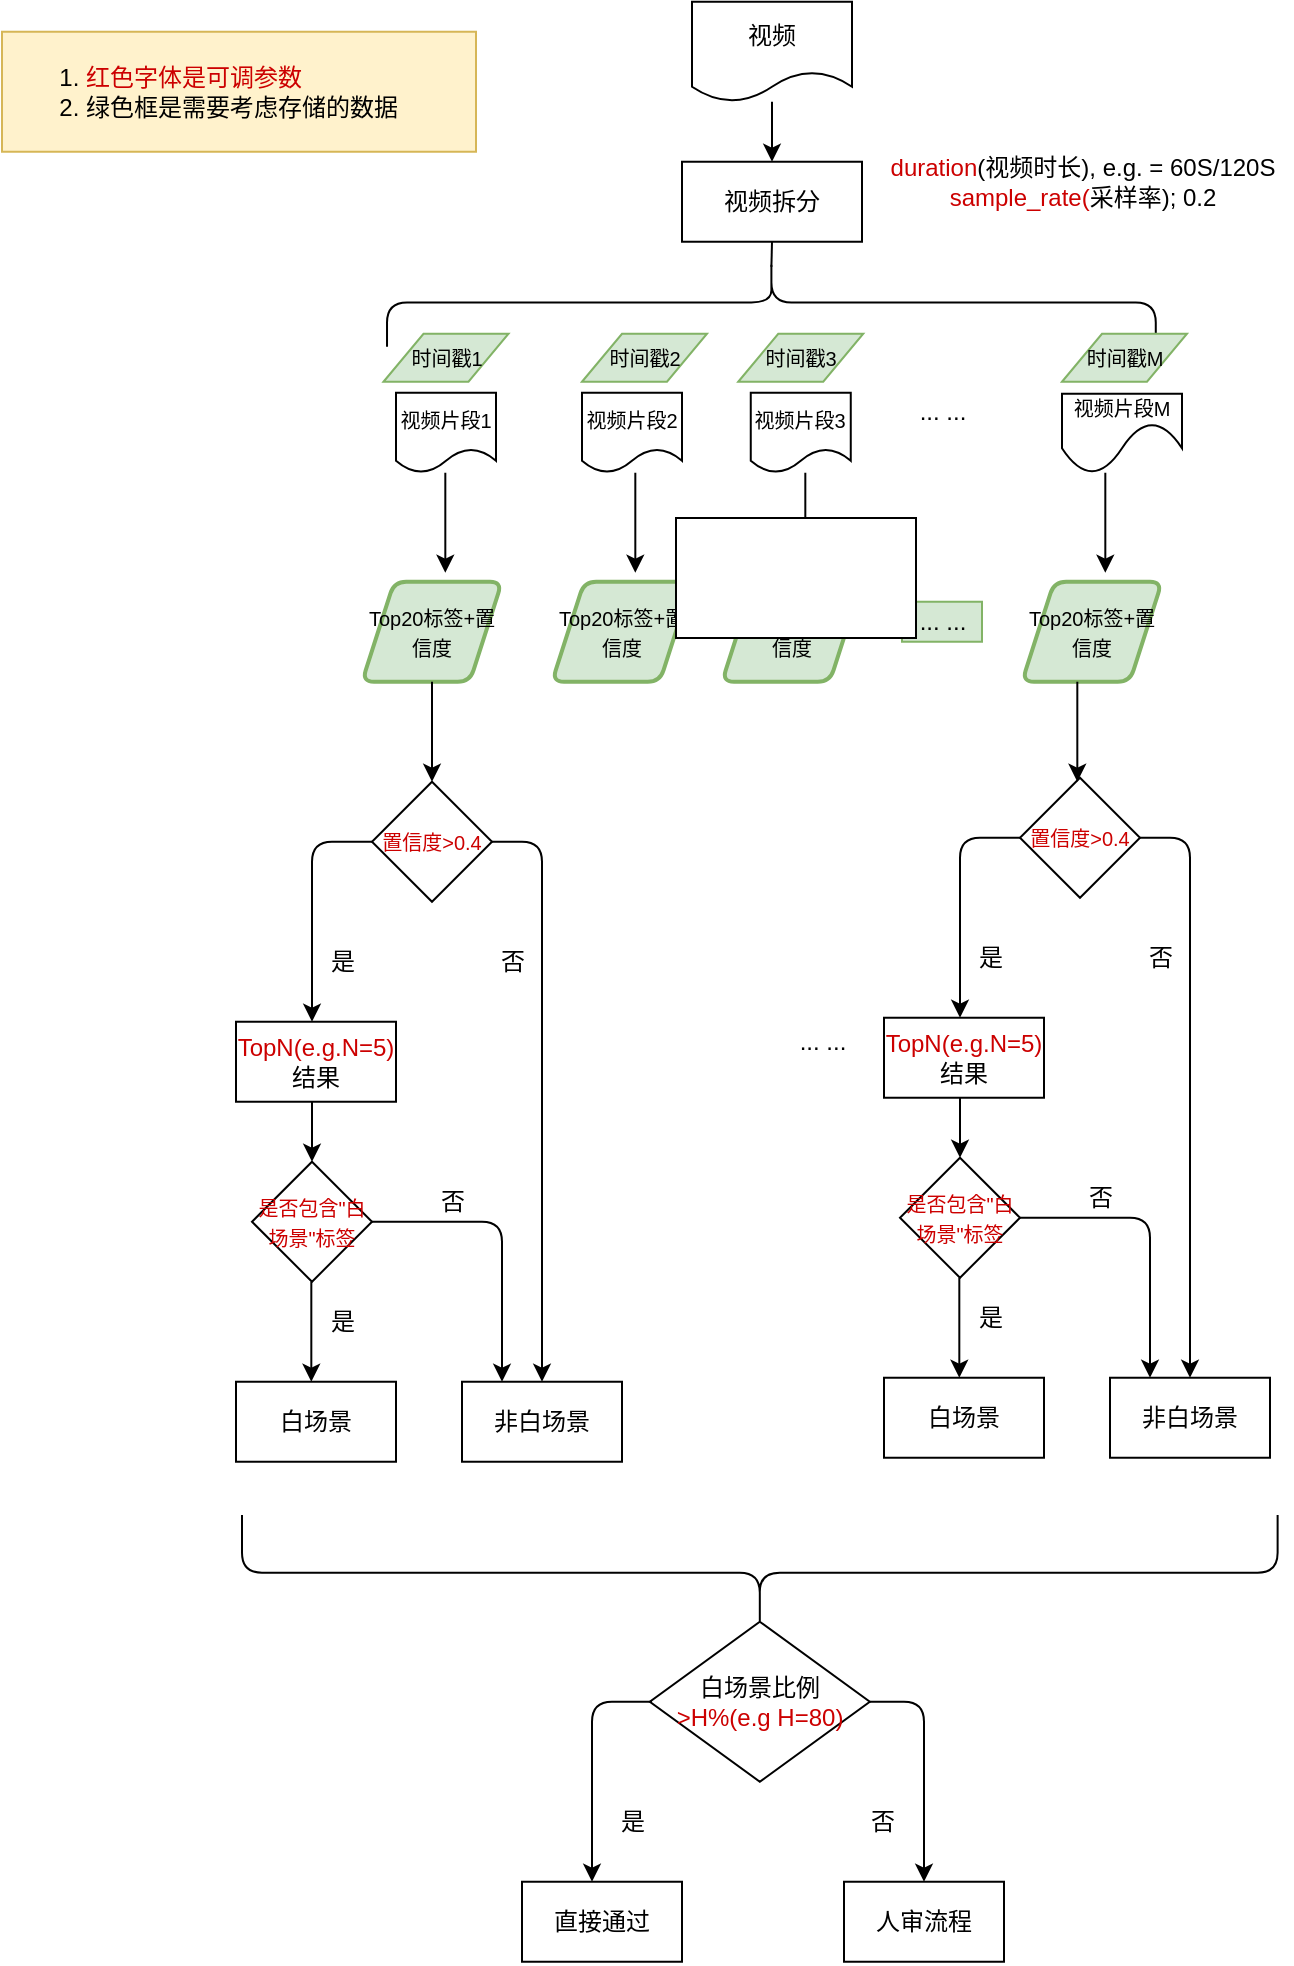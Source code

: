 <mxfile version="13.8.9-1" type="github">
  <diagram id="22Z9Jt0GZ31_iuqkjA3E" name="Page-1">
    <mxGraphModel dx="1355" dy="1874" grid="1" gridSize="10" guides="1" tooltips="1" connect="1" arrows="1" fold="1" page="1" pageScale="1" pageWidth="850" pageHeight="1100" math="0" shadow="0">
      <root>
        <mxCell id="0" />
        <mxCell id="1" parent="0" />
        <mxCell id="tQyNcPp7STeRihkDV-gq-1" value="" style="shape=curlyBracket;whiteSpace=wrap;html=1;rounded=1;rotation=-90;" vertex="1" parent="1">
          <mxGeometry x="373" y="-541.56" width="57.81" height="517.81" as="geometry" />
        </mxCell>
        <mxCell id="tQyNcPp7STeRihkDV-gq-2" value="视频" style="shape=document;whiteSpace=wrap;html=1;boundedLbl=1;" vertex="1" parent="1">
          <mxGeometry x="368" y="-1068.13" width="80" height="50" as="geometry" />
        </mxCell>
        <mxCell id="tQyNcPp7STeRihkDV-gq-3" value="&lt;font style=&quot;font-size: 10px&quot;&gt;视频片段1&lt;/font&gt;" style="shape=document;whiteSpace=wrap;html=1;boundedLbl=1;" vertex="1" parent="1">
          <mxGeometry x="220" y="-872.63" width="50" height="40" as="geometry" />
        </mxCell>
        <mxCell id="tQyNcPp7STeRihkDV-gq-4" value="&lt;font style=&quot;font-size: 10px&quot;&gt;视频片段2&lt;/font&gt;" style="shape=document;whiteSpace=wrap;html=1;boundedLbl=1;" vertex="1" parent="1">
          <mxGeometry x="313" y="-872.63" width="50" height="40" as="geometry" />
        </mxCell>
        <mxCell id="tQyNcPp7STeRihkDV-gq-5" value="&lt;font style=&quot;font-size: 10px&quot;&gt;视频片段3&lt;/font&gt;" style="shape=document;whiteSpace=wrap;html=1;boundedLbl=1;" vertex="1" parent="1">
          <mxGeometry x="397.38" y="-872.63" width="50" height="40" as="geometry" />
        </mxCell>
        <mxCell id="tQyNcPp7STeRihkDV-gq-6" value="&lt;font style=&quot;font-size: 10px&quot;&gt;视频片段M&lt;/font&gt;" style="shape=document;whiteSpace=wrap;html=1;boundedLbl=1;size=0.637;" vertex="1" parent="1">
          <mxGeometry x="553" y="-872.13" width="60" height="40" as="geometry" />
        </mxCell>
        <mxCell id="tQyNcPp7STeRihkDV-gq-7" value="... ..." style="text;html=1;resizable=0;autosize=1;align=center;verticalAlign=middle;points=[];fillColor=none;strokeColor=none;rounded=0;" vertex="1" parent="1">
          <mxGeometry x="473" y="-872.63" width="40" height="20" as="geometry" />
        </mxCell>
        <mxCell id="tQyNcPp7STeRihkDV-gq-8" style="edgeStyle=orthogonalEdgeStyle;rounded=0;orthogonalLoop=1;jettySize=auto;html=1;exitX=0.1;exitY=0.5;exitDx=0;exitDy=0;exitPerimeter=0;endArrow=none;endFill=0;entryX=0.5;entryY=1;entryDx=0;entryDy=0;" edge="1" parent="1" source="tQyNcPp7STeRihkDV-gq-9" target="tQyNcPp7STeRihkDV-gq-12">
          <mxGeometry relative="1" as="geometry">
            <mxPoint x="408" y="-888.13" as="targetPoint" />
          </mxGeometry>
        </mxCell>
        <mxCell id="tQyNcPp7STeRihkDV-gq-9" value="" style="shape=curlyBracket;whiteSpace=wrap;html=1;rounded=1;rotation=90;" vertex="1" parent="1">
          <mxGeometry x="385.51" y="-1110" width="44.38" height="384.38" as="geometry" />
        </mxCell>
        <mxCell id="tQyNcPp7STeRihkDV-gq-10" value="" style="endArrow=classic;html=1;" edge="1" parent="1">
          <mxGeometry width="50" height="50" relative="1" as="geometry">
            <mxPoint x="244.66" y="-832.63" as="sourcePoint" />
            <mxPoint x="244.66" y="-782.63" as="targetPoint" />
          </mxGeometry>
        </mxCell>
        <mxCell id="tQyNcPp7STeRihkDV-gq-11" value="&lt;font style=&quot;font-size: 10px&quot;&gt;Top20标签+置信度&lt;/font&gt;" style="shape=parallelogram;html=1;strokeWidth=2;perimeter=parallelogramPerimeter;whiteSpace=wrap;rounded=1;arcSize=12;size=0.23;fillColor=#d5e8d4;strokeColor=#82b366;" vertex="1" parent="1">
          <mxGeometry x="203" y="-778.13" width="70" height="50" as="geometry" />
        </mxCell>
        <mxCell id="tQyNcPp7STeRihkDV-gq-12" value="视频拆分" style="rounded=0;whiteSpace=wrap;html=1;" vertex="1" parent="1">
          <mxGeometry x="363" y="-988.13" width="90" height="40" as="geometry" />
        </mxCell>
        <mxCell id="tQyNcPp7STeRihkDV-gq-13" value="" style="endArrow=classic;html=1;entryX=0.5;entryY=0;entryDx=0;entryDy=0;" edge="1" parent="1" target="tQyNcPp7STeRihkDV-gq-12">
          <mxGeometry width="50" height="50" relative="1" as="geometry">
            <mxPoint x="408" y="-1018.13" as="sourcePoint" />
            <mxPoint x="458" y="-1068.13" as="targetPoint" />
          </mxGeometry>
        </mxCell>
        <mxCell id="tQyNcPp7STeRihkDV-gq-14" value="&lt;font&gt;&lt;font style=&quot;font-size: 12px&quot;&gt;&lt;font color=&quot;#cc0000&quot;&gt;duration&lt;/font&gt;(视频时长), e.g. = 60S/120S&lt;br&gt;&lt;font color=&quot;#cc0000&quot;&gt;sample_rate(&lt;/font&gt;采样率); 0.2&lt;/font&gt;&lt;br&gt;&lt;/font&gt;" style="text;html=1;resizable=0;autosize=1;align=center;verticalAlign=middle;points=[];fillColor=none;strokeColor=none;rounded=0;" vertex="1" parent="1">
          <mxGeometry x="458" y="-993.13" width="210" height="30" as="geometry" />
        </mxCell>
        <mxCell id="tQyNcPp7STeRihkDV-gq-15" value="" style="endArrow=classic;html=1;" edge="1" parent="1">
          <mxGeometry width="50" height="50" relative="1" as="geometry">
            <mxPoint x="339.66" y="-832.63" as="sourcePoint" />
            <mxPoint x="339.66" y="-782.63" as="targetPoint" />
          </mxGeometry>
        </mxCell>
        <mxCell id="tQyNcPp7STeRihkDV-gq-16" value="&lt;font style=&quot;font-size: 10px&quot;&gt;Top20标签&lt;/font&gt;&lt;span style=&quot;font-size: 10px&quot;&gt;+置信度&lt;/span&gt;" style="shape=parallelogram;html=1;strokeWidth=2;perimeter=parallelogramPerimeter;whiteSpace=wrap;rounded=1;arcSize=12;size=0.23;fillColor=#d5e8d4;strokeColor=#82b366;" vertex="1" parent="1">
          <mxGeometry x="298" y="-778.13" width="70" height="50" as="geometry" />
        </mxCell>
        <mxCell id="tQyNcPp7STeRihkDV-gq-17" value="" style="endArrow=classic;html=1;" edge="1" parent="1">
          <mxGeometry width="50" height="50" relative="1" as="geometry">
            <mxPoint x="424.66" y="-832.63" as="sourcePoint" />
            <mxPoint x="424.66" y="-782.63" as="targetPoint" />
          </mxGeometry>
        </mxCell>
        <mxCell id="tQyNcPp7STeRihkDV-gq-18" value="&lt;font style=&quot;font-size: 10px&quot;&gt;Top20标签&lt;/font&gt;&lt;span style=&quot;font-size: 10px&quot;&gt;+置信度&lt;/span&gt;" style="shape=parallelogram;html=1;strokeWidth=2;perimeter=parallelogramPerimeter;whiteSpace=wrap;rounded=1;arcSize=12;size=0.23;fillColor=#d5e8d4;strokeColor=#82b366;" vertex="1" parent="1">
          <mxGeometry x="383" y="-778.13" width="70" height="50" as="geometry" />
        </mxCell>
        <mxCell id="tQyNcPp7STeRihkDV-gq-19" value="" style="endArrow=classic;html=1;" edge="1" parent="1">
          <mxGeometry width="50" height="50" relative="1" as="geometry">
            <mxPoint x="574.66" y="-832.63" as="sourcePoint" />
            <mxPoint x="574.66" y="-782.63" as="targetPoint" />
          </mxGeometry>
        </mxCell>
        <mxCell id="tQyNcPp7STeRihkDV-gq-20" value="&lt;font style=&quot;font-size: 10px&quot;&gt;Top20标签&lt;/font&gt;&lt;span style=&quot;font-size: 10px&quot;&gt;+置信度&lt;/span&gt;" style="shape=parallelogram;html=1;strokeWidth=2;perimeter=parallelogramPerimeter;whiteSpace=wrap;rounded=1;arcSize=12;size=0.23;fillColor=#d5e8d4;strokeColor=#82b366;" vertex="1" parent="1">
          <mxGeometry x="533" y="-778.13" width="70" height="50" as="geometry" />
        </mxCell>
        <mxCell id="tQyNcPp7STeRihkDV-gq-21" value="&lt;font style=&quot;font-size: 10px&quot; color=&quot;#cc0000&quot;&gt;置信度&amp;gt;0.4&lt;/font&gt;" style="rhombus;whiteSpace=wrap;html=1;" vertex="1" parent="1">
          <mxGeometry x="208" y="-678.13" width="60" height="60" as="geometry" />
        </mxCell>
        <mxCell id="tQyNcPp7STeRihkDV-gq-22" value="" style="endArrow=classic;html=1;exitX=0.5;exitY=1;exitDx=0;exitDy=0;entryX=0.5;entryY=0;entryDx=0;entryDy=0;" edge="1" parent="1" source="tQyNcPp7STeRihkDV-gq-11" target="tQyNcPp7STeRihkDV-gq-21">
          <mxGeometry width="50" height="50" relative="1" as="geometry">
            <mxPoint x="254.66" y="-822.63" as="sourcePoint" />
            <mxPoint x="254.66" y="-772.63" as="targetPoint" />
          </mxGeometry>
        </mxCell>
        <mxCell id="tQyNcPp7STeRihkDV-gq-23" value="是" style="text;html=1;align=center;verticalAlign=middle;resizable=0;points=[];autosize=1;" vertex="1" parent="1">
          <mxGeometry x="178" y="-598.13" width="30" height="20" as="geometry" />
        </mxCell>
        <mxCell id="tQyNcPp7STeRihkDV-gq-24" value="否" style="text;html=1;align=center;verticalAlign=middle;resizable=0;points=[];autosize=1;" vertex="1" parent="1">
          <mxGeometry x="263" y="-598.13" width="30" height="20" as="geometry" />
        </mxCell>
        <mxCell id="tQyNcPp7STeRihkDV-gq-25" value="" style="edgeStyle=segmentEdgeStyle;endArrow=classic;html=1;" edge="1" parent="1">
          <mxGeometry width="50" height="50" relative="1" as="geometry">
            <mxPoint x="208" y="-648.13" as="sourcePoint" />
            <mxPoint x="178" y="-558.13" as="targetPoint" />
          </mxGeometry>
        </mxCell>
        <mxCell id="tQyNcPp7STeRihkDV-gq-26" value="" style="edgeStyle=segmentEdgeStyle;endArrow=classic;html=1;exitX=1;exitY=0.5;exitDx=0;exitDy=0;entryX=0.5;entryY=0;entryDx=0;entryDy=0;" edge="1" parent="1" source="tQyNcPp7STeRihkDV-gq-21" target="tQyNcPp7STeRihkDV-gq-33">
          <mxGeometry width="50" height="50" relative="1" as="geometry">
            <mxPoint x="323" y="-638.13" as="sourcePoint" />
            <mxPoint x="293" y="-428.13" as="targetPoint" />
            <Array as="points">
              <mxPoint x="293" y="-648.13" />
            </Array>
          </mxGeometry>
        </mxCell>
        <mxCell id="tQyNcPp7STeRihkDV-gq-27" value="&lt;font color=&quot;#cc0000&quot;&gt;TopN(e.g.N=5)&lt;br&gt;&lt;/font&gt;结果" style="rounded=0;whiteSpace=wrap;html=1;" vertex="1" parent="1">
          <mxGeometry x="140" y="-558.13" width="80" height="40" as="geometry" />
        </mxCell>
        <mxCell id="tQyNcPp7STeRihkDV-gq-28" value="白场景" style="rounded=0;whiteSpace=wrap;html=1;" vertex="1" parent="1">
          <mxGeometry x="140" y="-378.13" width="80" height="40" as="geometry" />
        </mxCell>
        <mxCell id="tQyNcPp7STeRihkDV-gq-29" value="&lt;font color=&quot;#cc0000&quot;&gt;&lt;span style=&quot;font-size: 10px&quot;&gt;是否包含&quot;白场景&quot;标签&lt;/span&gt;&lt;/font&gt;" style="rhombus;whiteSpace=wrap;html=1;" vertex="1" parent="1">
          <mxGeometry x="148" y="-488.13" width="60" height="60" as="geometry" />
        </mxCell>
        <mxCell id="tQyNcPp7STeRihkDV-gq-30" value="" style="endArrow=classic;html=1;exitX=0.5;exitY=1;exitDx=0;exitDy=0;" edge="1" parent="1">
          <mxGeometry width="50" height="50" relative="1" as="geometry">
            <mxPoint x="178" y="-518.13" as="sourcePoint" />
            <mxPoint x="178" y="-488.13" as="targetPoint" />
          </mxGeometry>
        </mxCell>
        <mxCell id="tQyNcPp7STeRihkDV-gq-31" value="" style="endArrow=classic;html=1;exitX=0.5;exitY=1;exitDx=0;exitDy=0;entryX=0.5;entryY=0;entryDx=0;entryDy=0;" edge="1" parent="1">
          <mxGeometry width="50" height="50" relative="1" as="geometry">
            <mxPoint x="177.66" y="-428.13" as="sourcePoint" />
            <mxPoint x="177.66" y="-378.13" as="targetPoint" />
          </mxGeometry>
        </mxCell>
        <mxCell id="tQyNcPp7STeRihkDV-gq-32" value="是" style="text;html=1;align=center;verticalAlign=middle;resizable=0;points=[];autosize=1;" vertex="1" parent="1">
          <mxGeometry x="178" y="-418.13" width="30" height="20" as="geometry" />
        </mxCell>
        <mxCell id="tQyNcPp7STeRihkDV-gq-33" value="非白场景" style="rounded=0;whiteSpace=wrap;html=1;" vertex="1" parent="1">
          <mxGeometry x="253" y="-378.13" width="80" height="40" as="geometry" />
        </mxCell>
        <mxCell id="tQyNcPp7STeRihkDV-gq-34" value="" style="edgeStyle=segmentEdgeStyle;endArrow=classic;html=1;exitX=1;exitY=0.5;exitDx=0;exitDy=0;entryX=0.25;entryY=0;entryDx=0;entryDy=0;" edge="1" parent="1" target="tQyNcPp7STeRihkDV-gq-33">
          <mxGeometry width="50" height="50" relative="1" as="geometry">
            <mxPoint x="208" y="-458.13" as="sourcePoint" />
            <mxPoint x="233" y="-238.13" as="targetPoint" />
          </mxGeometry>
        </mxCell>
        <mxCell id="tQyNcPp7STeRihkDV-gq-35" value="否" style="text;html=1;align=center;verticalAlign=middle;resizable=0;points=[];autosize=1;" vertex="1" parent="1">
          <mxGeometry x="233" y="-478.13" width="30" height="20" as="geometry" />
        </mxCell>
        <mxCell id="tQyNcPp7STeRihkDV-gq-36" value="... ..." style="text;html=1;resizable=0;autosize=1;align=center;verticalAlign=middle;points=[];fillColor=#d5e8d4;strokeColor=#82b366;rounded=0;" vertex="1" parent="1">
          <mxGeometry x="473" y="-768.13" width="40" height="20" as="geometry" />
        </mxCell>
        <mxCell id="tQyNcPp7STeRihkDV-gq-37" value="... ..." style="text;html=1;resizable=0;autosize=1;align=center;verticalAlign=middle;points=[];fillColor=none;strokeColor=none;rounded=0;" vertex="1" parent="1">
          <mxGeometry x="413" y="-558.13" width="40" height="20" as="geometry" />
        </mxCell>
        <mxCell id="tQyNcPp7STeRihkDV-gq-38" value="&lt;span style=&quot;color: rgb(204 , 0 , 0) ; font-size: 10px&quot;&gt;置信度&lt;/span&gt;&lt;font style=&quot;font-size: 10px&quot; color=&quot;#cc0000&quot;&gt;&amp;gt;0.4&lt;/font&gt;" style="rhombus;whiteSpace=wrap;html=1;" vertex="1" parent="1">
          <mxGeometry x="532" y="-680.13" width="60" height="60" as="geometry" />
        </mxCell>
        <mxCell id="tQyNcPp7STeRihkDV-gq-39" value="是" style="text;html=1;align=center;verticalAlign=middle;resizable=0;points=[];autosize=1;" vertex="1" parent="1">
          <mxGeometry x="502" y="-600.13" width="30" height="20" as="geometry" />
        </mxCell>
        <mxCell id="tQyNcPp7STeRihkDV-gq-40" value="否" style="text;html=1;align=center;verticalAlign=middle;resizable=0;points=[];autosize=1;" vertex="1" parent="1">
          <mxGeometry x="587" y="-600.13" width="30" height="20" as="geometry" />
        </mxCell>
        <mxCell id="tQyNcPp7STeRihkDV-gq-41" value="" style="edgeStyle=segmentEdgeStyle;endArrow=classic;html=1;" edge="1" parent="1">
          <mxGeometry width="50" height="50" relative="1" as="geometry">
            <mxPoint x="532" y="-650.13" as="sourcePoint" />
            <mxPoint x="502" y="-560.13" as="targetPoint" />
          </mxGeometry>
        </mxCell>
        <mxCell id="tQyNcPp7STeRihkDV-gq-42" value="" style="edgeStyle=segmentEdgeStyle;endArrow=classic;html=1;exitX=1;exitY=0.5;exitDx=0;exitDy=0;entryX=0.5;entryY=0;entryDx=0;entryDy=0;" edge="1" parent="1" source="tQyNcPp7STeRihkDV-gq-38" target="tQyNcPp7STeRihkDV-gq-49">
          <mxGeometry width="50" height="50" relative="1" as="geometry">
            <mxPoint x="647" y="-640.13" as="sourcePoint" />
            <mxPoint x="617" y="-430.13" as="targetPoint" />
            <Array as="points">
              <mxPoint x="617" y="-650.13" />
            </Array>
          </mxGeometry>
        </mxCell>
        <mxCell id="tQyNcPp7STeRihkDV-gq-43" value="&lt;font color=&quot;#cc0000&quot;&gt;TopN(e.g.N=5)&lt;br&gt;&lt;/font&gt;结果" style="rounded=0;whiteSpace=wrap;html=1;" vertex="1" parent="1">
          <mxGeometry x="464" y="-560.13" width="80" height="40" as="geometry" />
        </mxCell>
        <mxCell id="tQyNcPp7STeRihkDV-gq-44" value="白场景" style="rounded=0;whiteSpace=wrap;html=1;" vertex="1" parent="1">
          <mxGeometry x="464" y="-380.13" width="80" height="40" as="geometry" />
        </mxCell>
        <mxCell id="tQyNcPp7STeRihkDV-gq-45" value="&lt;font color=&quot;#cc0000&quot;&gt;&lt;span style=&quot;font-size: 10px&quot;&gt;是否包含&quot;白场景&quot;标签&lt;/span&gt;&lt;/font&gt;" style="rhombus;whiteSpace=wrap;html=1;" vertex="1" parent="1">
          <mxGeometry x="472" y="-490.13" width="60" height="60" as="geometry" />
        </mxCell>
        <mxCell id="tQyNcPp7STeRihkDV-gq-46" value="" style="endArrow=classic;html=1;exitX=0.5;exitY=1;exitDx=0;exitDy=0;" edge="1" parent="1">
          <mxGeometry width="50" height="50" relative="1" as="geometry">
            <mxPoint x="502" y="-520.13" as="sourcePoint" />
            <mxPoint x="502" y="-490.13" as="targetPoint" />
          </mxGeometry>
        </mxCell>
        <mxCell id="tQyNcPp7STeRihkDV-gq-47" value="" style="endArrow=classic;html=1;exitX=0.5;exitY=1;exitDx=0;exitDy=0;entryX=0.5;entryY=0;entryDx=0;entryDy=0;" edge="1" parent="1">
          <mxGeometry width="50" height="50" relative="1" as="geometry">
            <mxPoint x="501.66" y="-430.13" as="sourcePoint" />
            <mxPoint x="501.66" y="-380.13" as="targetPoint" />
          </mxGeometry>
        </mxCell>
        <mxCell id="tQyNcPp7STeRihkDV-gq-48" value="是" style="text;html=1;align=center;verticalAlign=middle;resizable=0;points=[];autosize=1;" vertex="1" parent="1">
          <mxGeometry x="502" y="-420.13" width="30" height="20" as="geometry" />
        </mxCell>
        <mxCell id="tQyNcPp7STeRihkDV-gq-49" value="非白场景" style="rounded=0;whiteSpace=wrap;html=1;" vertex="1" parent="1">
          <mxGeometry x="577" y="-380.13" width="80" height="40" as="geometry" />
        </mxCell>
        <mxCell id="tQyNcPp7STeRihkDV-gq-50" value="" style="edgeStyle=segmentEdgeStyle;endArrow=classic;html=1;exitX=1;exitY=0.5;exitDx=0;exitDy=0;entryX=0.25;entryY=0;entryDx=0;entryDy=0;" edge="1" parent="1" target="tQyNcPp7STeRihkDV-gq-49">
          <mxGeometry width="50" height="50" relative="1" as="geometry">
            <mxPoint x="532" y="-460.13" as="sourcePoint" />
            <mxPoint x="557" y="-240.13" as="targetPoint" />
          </mxGeometry>
        </mxCell>
        <mxCell id="tQyNcPp7STeRihkDV-gq-51" value="否" style="text;html=1;align=center;verticalAlign=middle;resizable=0;points=[];autosize=1;" vertex="1" parent="1">
          <mxGeometry x="557" y="-480.13" width="30" height="20" as="geometry" />
        </mxCell>
        <mxCell id="tQyNcPp7STeRihkDV-gq-52" value="" style="endArrow=classic;html=1;exitX=0.5;exitY=1;exitDx=0;exitDy=0;entryX=0.5;entryY=0;entryDx=0;entryDy=0;" edge="1" parent="1">
          <mxGeometry width="50" height="50" relative="1" as="geometry">
            <mxPoint x="560.66" y="-728.13" as="sourcePoint" />
            <mxPoint x="560.66" y="-678.13" as="targetPoint" />
          </mxGeometry>
        </mxCell>
        <mxCell id="tQyNcPp7STeRihkDV-gq-53" value="白场景比例&lt;br&gt;&lt;font color=&quot;#cc0000&quot;&gt;&amp;gt;H%(e.g H=80)&lt;/font&gt;" style="rhombus;whiteSpace=wrap;html=1;" vertex="1" parent="1">
          <mxGeometry x="346.91" y="-258.13" width="110" height="80" as="geometry" />
        </mxCell>
        <mxCell id="tQyNcPp7STeRihkDV-gq-54" value="是" style="text;html=1;align=center;verticalAlign=middle;resizable=0;points=[];autosize=1;" vertex="1" parent="1">
          <mxGeometry x="323.0" y="-168.13" width="30" height="20" as="geometry" />
        </mxCell>
        <mxCell id="tQyNcPp7STeRihkDV-gq-55" value="直接通过" style="rounded=0;whiteSpace=wrap;html=1;" vertex="1" parent="1">
          <mxGeometry x="283" y="-128.13" width="80" height="40" as="geometry" />
        </mxCell>
        <mxCell id="tQyNcPp7STeRihkDV-gq-56" value="" style="edgeStyle=segmentEdgeStyle;endArrow=classic;html=1;exitX=1;exitY=0.5;exitDx=0;exitDy=0;" edge="1" parent="1" target="tQyNcPp7STeRihkDV-gq-59">
          <mxGeometry width="50" height="50" relative="1" as="geometry">
            <mxPoint x="456.91" y="-218.13" as="sourcePoint" />
            <mxPoint x="521.91" y="-138.13" as="targetPoint" />
          </mxGeometry>
        </mxCell>
        <mxCell id="tQyNcPp7STeRihkDV-gq-57" value="" style="edgeStyle=segmentEdgeStyle;endArrow=classic;html=1;" edge="1" parent="1">
          <mxGeometry width="50" height="50" relative="1" as="geometry">
            <mxPoint x="348" y="-218.13" as="sourcePoint" />
            <mxPoint x="318" y="-128.13" as="targetPoint" />
          </mxGeometry>
        </mxCell>
        <mxCell id="tQyNcPp7STeRihkDV-gq-58" value="否" style="text;html=1;align=center;verticalAlign=middle;resizable=0;points=[];autosize=1;" vertex="1" parent="1">
          <mxGeometry x="448.0" y="-168.13" width="30" height="20" as="geometry" />
        </mxCell>
        <mxCell id="tQyNcPp7STeRihkDV-gq-59" value="人审流程" style="rounded=0;whiteSpace=wrap;html=1;" vertex="1" parent="1">
          <mxGeometry x="444" y="-128.13" width="80" height="40" as="geometry" />
        </mxCell>
        <mxCell id="tQyNcPp7STeRihkDV-gq-60" value="&lt;font style=&quot;font-size: 10px&quot;&gt;时间戳1&lt;br&gt;&lt;/font&gt;" style="shape=parallelogram;perimeter=parallelogramPerimeter;whiteSpace=wrap;html=1;fixedSize=1;fillColor=#d5e8d4;strokeColor=#82b366;" vertex="1" parent="1">
          <mxGeometry x="213.75" y="-902.13" width="62.5" height="24" as="geometry" />
        </mxCell>
        <mxCell id="tQyNcPp7STeRihkDV-gq-61" value="&lt;font style=&quot;font-size: 10px&quot;&gt;时间戳2&lt;br&gt;&lt;/font&gt;" style="shape=parallelogram;perimeter=parallelogramPerimeter;whiteSpace=wrap;html=1;fixedSize=1;fillColor=#d5e8d4;strokeColor=#82b366;" vertex="1" parent="1">
          <mxGeometry x="313" y="-902.13" width="62.5" height="24" as="geometry" />
        </mxCell>
        <mxCell id="tQyNcPp7STeRihkDV-gq-62" value="&lt;font style=&quot;font-size: 10px&quot;&gt;时间戳3&lt;br&gt;&lt;/font&gt;" style="shape=parallelogram;perimeter=parallelogramPerimeter;whiteSpace=wrap;html=1;fixedSize=1;fillColor=#d5e8d4;strokeColor=#82b366;" vertex="1" parent="1">
          <mxGeometry x="391.13" y="-902.13" width="62.5" height="24" as="geometry" />
        </mxCell>
        <mxCell id="tQyNcPp7STeRihkDV-gq-63" value="&lt;font style=&quot;font-size: 10px&quot;&gt;时间戳M&lt;br&gt;&lt;/font&gt;" style="shape=parallelogram;perimeter=parallelogramPerimeter;whiteSpace=wrap;html=1;fixedSize=1;fillColor=#d5e8d4;strokeColor=#82b366;" vertex="1" parent="1">
          <mxGeometry x="553" y="-902.13" width="62.5" height="24" as="geometry" />
        </mxCell>
        <mxCell id="tQyNcPp7STeRihkDV-gq-65" value="" style="rounded=0;whiteSpace=wrap;html=1;" vertex="1" parent="1">
          <mxGeometry x="360" y="-810" width="120" height="60" as="geometry" />
        </mxCell>
        <mxCell id="tQyNcPp7STeRihkDV-gq-66" value="&lt;ol&gt;&lt;li&gt;&lt;font color=&quot;#cc0000&quot;&gt;红色字体是可调参数&lt;/font&gt;&lt;/li&gt;&lt;li&gt;绿色框是需要考虑存储的数据&lt;/li&gt;&lt;/ol&gt;" style="rounded=0;whiteSpace=wrap;html=1;align=left;fillColor=#fff2cc;strokeColor=#d6b656;" vertex="1" parent="1">
          <mxGeometry x="23" y="-1053.13" width="237" height="60" as="geometry" />
        </mxCell>
      </root>
    </mxGraphModel>
  </diagram>
</mxfile>
